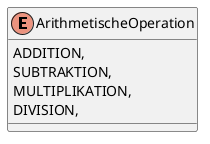 @startuml
enum ArithmetischeOperation {
    ADDITION,
    SUBTRAKTION,
    MULTIPLIKATION,
    DIVISION,
}
@enduml
